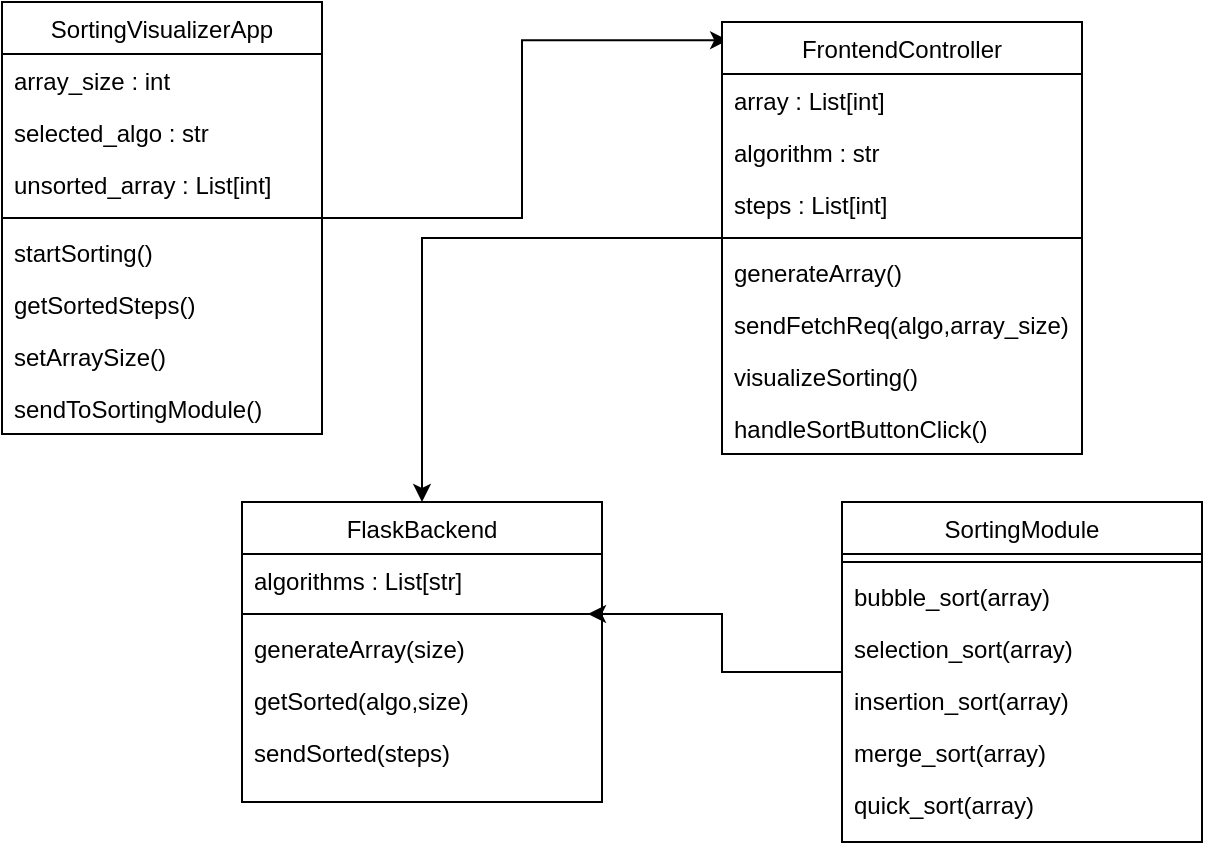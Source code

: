 <mxfile version="24.8.1">
  <diagram id="C5RBs43oDa-KdzZeNtuy" name="Page-1">
    <mxGraphModel dx="1215" dy="484" grid="1" gridSize="10" guides="1" tooltips="1" connect="1" arrows="1" fold="1" page="1" pageScale="1" pageWidth="827" pageHeight="1169" math="0" shadow="0">
      <root>
        <mxCell id="WIyWlLk6GJQsqaUBKTNV-0" />
        <mxCell id="WIyWlLk6GJQsqaUBKTNV-1" parent="WIyWlLk6GJQsqaUBKTNV-0" />
        <mxCell id="Bio7iDZizgWEaRKCL0Zv-35" value="" style="edgeStyle=orthogonalEdgeStyle;rounded=0;orthogonalLoop=1;jettySize=auto;html=1;entryX=0.017;entryY=0.042;entryDx=0;entryDy=0;entryPerimeter=0;" edge="1" parent="WIyWlLk6GJQsqaUBKTNV-1" source="zkfFHV4jXpPFQw0GAbJ--17" target="Bio7iDZizgWEaRKCL0Zv-4">
          <mxGeometry relative="1" as="geometry" />
        </mxCell>
        <mxCell id="zkfFHV4jXpPFQw0GAbJ--17" value="SortingVisualizerApp" style="swimlane;fontStyle=0;align=center;verticalAlign=top;childLayout=stackLayout;horizontal=1;startSize=26;horizontalStack=0;resizeParent=1;resizeLast=0;collapsible=1;marginBottom=0;rounded=0;shadow=0;strokeWidth=1;" parent="WIyWlLk6GJQsqaUBKTNV-1" vertex="1">
          <mxGeometry x="170" y="20" width="160" height="216" as="geometry">
            <mxRectangle x="550" y="140" width="160" height="26" as="alternateBounds" />
          </mxGeometry>
        </mxCell>
        <mxCell id="zkfFHV4jXpPFQw0GAbJ--18" value="array_size : int" style="text;align=left;verticalAlign=top;spacingLeft=4;spacingRight=4;overflow=hidden;rotatable=0;points=[[0,0.5],[1,0.5]];portConstraint=eastwest;" parent="zkfFHV4jXpPFQw0GAbJ--17" vertex="1">
          <mxGeometry y="26" width="160" height="26" as="geometry" />
        </mxCell>
        <mxCell id="zkfFHV4jXpPFQw0GAbJ--19" value="selected_algo : str" style="text;align=left;verticalAlign=top;spacingLeft=4;spacingRight=4;overflow=hidden;rotatable=0;points=[[0,0.5],[1,0.5]];portConstraint=eastwest;rounded=0;shadow=0;html=0;" parent="zkfFHV4jXpPFQw0GAbJ--17" vertex="1">
          <mxGeometry y="52" width="160" height="26" as="geometry" />
        </mxCell>
        <mxCell id="zkfFHV4jXpPFQw0GAbJ--20" value="unsorted_array : List[int]" style="text;align=left;verticalAlign=top;spacingLeft=4;spacingRight=4;overflow=hidden;rotatable=0;points=[[0,0.5],[1,0.5]];portConstraint=eastwest;rounded=0;shadow=0;html=0;" parent="zkfFHV4jXpPFQw0GAbJ--17" vertex="1">
          <mxGeometry y="78" width="160" height="26" as="geometry" />
        </mxCell>
        <mxCell id="zkfFHV4jXpPFQw0GAbJ--23" value="" style="line;html=1;strokeWidth=1;align=left;verticalAlign=middle;spacingTop=-1;spacingLeft=3;spacingRight=3;rotatable=0;labelPosition=right;points=[];portConstraint=eastwest;" parent="zkfFHV4jXpPFQw0GAbJ--17" vertex="1">
          <mxGeometry y="104" width="160" height="8" as="geometry" />
        </mxCell>
        <mxCell id="zkfFHV4jXpPFQw0GAbJ--24" value="startSorting()&#xa;" style="text;align=left;verticalAlign=top;spacingLeft=4;spacingRight=4;overflow=hidden;rotatable=0;points=[[0,0.5],[1,0.5]];portConstraint=eastwest;" parent="zkfFHV4jXpPFQw0GAbJ--17" vertex="1">
          <mxGeometry y="112" width="160" height="26" as="geometry" />
        </mxCell>
        <mxCell id="zkfFHV4jXpPFQw0GAbJ--25" value="getSortedSteps()" style="text;align=left;verticalAlign=top;spacingLeft=4;spacingRight=4;overflow=hidden;rotatable=0;points=[[0,0.5],[1,0.5]];portConstraint=eastwest;" parent="zkfFHV4jXpPFQw0GAbJ--17" vertex="1">
          <mxGeometry y="138" width="160" height="26" as="geometry" />
        </mxCell>
        <mxCell id="Bio7iDZizgWEaRKCL0Zv-2" value="setArraySize()" style="text;align=left;verticalAlign=top;spacingLeft=4;spacingRight=4;overflow=hidden;rotatable=0;points=[[0,0.5],[1,0.5]];portConstraint=eastwest;" vertex="1" parent="zkfFHV4jXpPFQw0GAbJ--17">
          <mxGeometry y="164" width="160" height="26" as="geometry" />
        </mxCell>
        <mxCell id="Bio7iDZizgWEaRKCL0Zv-3" value="sendToSortingModule()" style="text;align=left;verticalAlign=top;spacingLeft=4;spacingRight=4;overflow=hidden;rotatable=0;points=[[0,0.5],[1,0.5]];portConstraint=eastwest;" vertex="1" parent="zkfFHV4jXpPFQw0GAbJ--17">
          <mxGeometry y="190" width="160" height="26" as="geometry" />
        </mxCell>
        <mxCell id="Bio7iDZizgWEaRKCL0Zv-38" style="edgeStyle=orthogonalEdgeStyle;rounded=0;orthogonalLoop=1;jettySize=auto;html=1;entryX=0.5;entryY=0;entryDx=0;entryDy=0;" edge="1" parent="WIyWlLk6GJQsqaUBKTNV-1" source="Bio7iDZizgWEaRKCL0Zv-4" target="Bio7iDZizgWEaRKCL0Zv-13">
          <mxGeometry relative="1" as="geometry" />
        </mxCell>
        <mxCell id="Bio7iDZizgWEaRKCL0Zv-4" value="FrontendController" style="swimlane;fontStyle=0;align=center;verticalAlign=top;childLayout=stackLayout;horizontal=1;startSize=26;horizontalStack=0;resizeParent=1;resizeLast=0;collapsible=1;marginBottom=0;rounded=0;shadow=0;strokeWidth=1;" vertex="1" parent="WIyWlLk6GJQsqaUBKTNV-1">
          <mxGeometry x="530" y="30" width="180" height="216" as="geometry">
            <mxRectangle x="550" y="140" width="160" height="26" as="alternateBounds" />
          </mxGeometry>
        </mxCell>
        <mxCell id="Bio7iDZizgWEaRKCL0Zv-5" value="array : List[int]" style="text;align=left;verticalAlign=top;spacingLeft=4;spacingRight=4;overflow=hidden;rotatable=0;points=[[0,0.5],[1,0.5]];portConstraint=eastwest;" vertex="1" parent="Bio7iDZizgWEaRKCL0Zv-4">
          <mxGeometry y="26" width="180" height="26" as="geometry" />
        </mxCell>
        <mxCell id="Bio7iDZizgWEaRKCL0Zv-6" value="algorithm : str" style="text;align=left;verticalAlign=top;spacingLeft=4;spacingRight=4;overflow=hidden;rotatable=0;points=[[0,0.5],[1,0.5]];portConstraint=eastwest;rounded=0;shadow=0;html=0;" vertex="1" parent="Bio7iDZizgWEaRKCL0Zv-4">
          <mxGeometry y="52" width="180" height="26" as="geometry" />
        </mxCell>
        <mxCell id="Bio7iDZizgWEaRKCL0Zv-7" value="steps : List[int]" style="text;align=left;verticalAlign=top;spacingLeft=4;spacingRight=4;overflow=hidden;rotatable=0;points=[[0,0.5],[1,0.5]];portConstraint=eastwest;rounded=0;shadow=0;html=0;" vertex="1" parent="Bio7iDZizgWEaRKCL0Zv-4">
          <mxGeometry y="78" width="180" height="26" as="geometry" />
        </mxCell>
        <mxCell id="Bio7iDZizgWEaRKCL0Zv-8" value="" style="line;html=1;strokeWidth=1;align=left;verticalAlign=middle;spacingTop=-1;spacingLeft=3;spacingRight=3;rotatable=0;labelPosition=right;points=[];portConstraint=eastwest;" vertex="1" parent="Bio7iDZizgWEaRKCL0Zv-4">
          <mxGeometry y="104" width="180" height="8" as="geometry" />
        </mxCell>
        <mxCell id="Bio7iDZizgWEaRKCL0Zv-9" value="generateArray()" style="text;align=left;verticalAlign=top;spacingLeft=4;spacingRight=4;overflow=hidden;rotatable=0;points=[[0,0.5],[1,0.5]];portConstraint=eastwest;" vertex="1" parent="Bio7iDZizgWEaRKCL0Zv-4">
          <mxGeometry y="112" width="180" height="26" as="geometry" />
        </mxCell>
        <mxCell id="Bio7iDZizgWEaRKCL0Zv-10" value="sendFetchReq(algo,array_size)" style="text;align=left;verticalAlign=top;spacingLeft=4;spacingRight=4;overflow=hidden;rotatable=0;points=[[0,0.5],[1,0.5]];portConstraint=eastwest;" vertex="1" parent="Bio7iDZizgWEaRKCL0Zv-4">
          <mxGeometry y="138" width="180" height="26" as="geometry" />
        </mxCell>
        <mxCell id="Bio7iDZizgWEaRKCL0Zv-11" value="visualizeSorting()" style="text;align=left;verticalAlign=top;spacingLeft=4;spacingRight=4;overflow=hidden;rotatable=0;points=[[0,0.5],[1,0.5]];portConstraint=eastwest;" vertex="1" parent="Bio7iDZizgWEaRKCL0Zv-4">
          <mxGeometry y="164" width="180" height="26" as="geometry" />
        </mxCell>
        <mxCell id="Bio7iDZizgWEaRKCL0Zv-12" value="handleSortButtonClick()" style="text;align=left;verticalAlign=top;spacingLeft=4;spacingRight=4;overflow=hidden;rotatable=0;points=[[0,0.5],[1,0.5]];portConstraint=eastwest;" vertex="1" parent="Bio7iDZizgWEaRKCL0Zv-4">
          <mxGeometry y="190" width="180" height="26" as="geometry" />
        </mxCell>
        <mxCell id="Bio7iDZizgWEaRKCL0Zv-13" value="FlaskBackend" style="swimlane;fontStyle=0;align=center;verticalAlign=top;childLayout=stackLayout;horizontal=1;startSize=26;horizontalStack=0;resizeParent=1;resizeLast=0;collapsible=1;marginBottom=0;rounded=0;shadow=0;strokeWidth=1;" vertex="1" parent="WIyWlLk6GJQsqaUBKTNV-1">
          <mxGeometry x="290" y="270" width="180" height="150" as="geometry">
            <mxRectangle x="550" y="140" width="160" height="26" as="alternateBounds" />
          </mxGeometry>
        </mxCell>
        <mxCell id="Bio7iDZizgWEaRKCL0Zv-15" value="algorithms : List[str]" style="text;align=left;verticalAlign=top;spacingLeft=4;spacingRight=4;overflow=hidden;rotatable=0;points=[[0,0.5],[1,0.5]];portConstraint=eastwest;rounded=0;shadow=0;html=0;" vertex="1" parent="Bio7iDZizgWEaRKCL0Zv-13">
          <mxGeometry y="26" width="180" height="26" as="geometry" />
        </mxCell>
        <mxCell id="Bio7iDZizgWEaRKCL0Zv-17" value="" style="line;html=1;strokeWidth=1;align=left;verticalAlign=middle;spacingTop=-1;spacingLeft=3;spacingRight=3;rotatable=0;labelPosition=right;points=[];portConstraint=eastwest;" vertex="1" parent="Bio7iDZizgWEaRKCL0Zv-13">
          <mxGeometry y="52" width="180" height="8" as="geometry" />
        </mxCell>
        <mxCell id="Bio7iDZizgWEaRKCL0Zv-18" value="generateArray(size)" style="text;align=left;verticalAlign=top;spacingLeft=4;spacingRight=4;overflow=hidden;rotatable=0;points=[[0,0.5],[1,0.5]];portConstraint=eastwest;" vertex="1" parent="Bio7iDZizgWEaRKCL0Zv-13">
          <mxGeometry y="60" width="180" height="26" as="geometry" />
        </mxCell>
        <mxCell id="Bio7iDZizgWEaRKCL0Zv-19" value="getSorted(algo,size)" style="text;align=left;verticalAlign=top;spacingLeft=4;spacingRight=4;overflow=hidden;rotatable=0;points=[[0,0.5],[1,0.5]];portConstraint=eastwest;" vertex="1" parent="Bio7iDZizgWEaRKCL0Zv-13">
          <mxGeometry y="86" width="180" height="26" as="geometry" />
        </mxCell>
        <mxCell id="Bio7iDZizgWEaRKCL0Zv-20" value="sendSorted(steps)" style="text;align=left;verticalAlign=top;spacingLeft=4;spacingRight=4;overflow=hidden;rotatable=0;points=[[0,0.5],[1,0.5]];portConstraint=eastwest;" vertex="1" parent="Bio7iDZizgWEaRKCL0Zv-13">
          <mxGeometry y="112" width="180" height="26" as="geometry" />
        </mxCell>
        <mxCell id="Bio7iDZizgWEaRKCL0Zv-22" value="SortingModule" style="swimlane;fontStyle=0;align=center;verticalAlign=top;childLayout=stackLayout;horizontal=1;startSize=26;horizontalStack=0;resizeParent=1;resizeLast=0;collapsible=1;marginBottom=0;rounded=0;shadow=0;strokeWidth=1;" vertex="1" parent="WIyWlLk6GJQsqaUBKTNV-1">
          <mxGeometry x="590" y="270" width="180" height="170" as="geometry">
            <mxRectangle x="550" y="140" width="160" height="26" as="alternateBounds" />
          </mxGeometry>
        </mxCell>
        <mxCell id="Bio7iDZizgWEaRKCL0Zv-24" value="" style="line;html=1;strokeWidth=1;align=left;verticalAlign=middle;spacingTop=-1;spacingLeft=3;spacingRight=3;rotatable=0;labelPosition=right;points=[];portConstraint=eastwest;" vertex="1" parent="Bio7iDZizgWEaRKCL0Zv-22">
          <mxGeometry y="26" width="180" height="8" as="geometry" />
        </mxCell>
        <mxCell id="Bio7iDZizgWEaRKCL0Zv-25" value="bubble_sort(array)" style="text;align=left;verticalAlign=top;spacingLeft=4;spacingRight=4;overflow=hidden;rotatable=0;points=[[0,0.5],[1,0.5]];portConstraint=eastwest;" vertex="1" parent="Bio7iDZizgWEaRKCL0Zv-22">
          <mxGeometry y="34" width="180" height="26" as="geometry" />
        </mxCell>
        <mxCell id="Bio7iDZizgWEaRKCL0Zv-28" value="selection_sort(array)" style="text;align=left;verticalAlign=top;spacingLeft=4;spacingRight=4;overflow=hidden;rotatable=0;points=[[0,0.5],[1,0.5]];portConstraint=eastwest;" vertex="1" parent="Bio7iDZizgWEaRKCL0Zv-22">
          <mxGeometry y="60" width="180" height="26" as="geometry" />
        </mxCell>
        <mxCell id="Bio7iDZizgWEaRKCL0Zv-29" value="insertion_sort(array)" style="text;align=left;verticalAlign=top;spacingLeft=4;spacingRight=4;overflow=hidden;rotatable=0;points=[[0,0.5],[1,0.5]];portConstraint=eastwest;" vertex="1" parent="Bio7iDZizgWEaRKCL0Zv-22">
          <mxGeometry y="86" width="180" height="26" as="geometry" />
        </mxCell>
        <mxCell id="Bio7iDZizgWEaRKCL0Zv-30" value="merge_sort(array)" style="text;align=left;verticalAlign=top;spacingLeft=4;spacingRight=4;overflow=hidden;rotatable=0;points=[[0,0.5],[1,0.5]];portConstraint=eastwest;" vertex="1" parent="Bio7iDZizgWEaRKCL0Zv-22">
          <mxGeometry y="112" width="180" height="26" as="geometry" />
        </mxCell>
        <mxCell id="Bio7iDZizgWEaRKCL0Zv-31" value="quick_sort(array)" style="text;align=left;verticalAlign=top;spacingLeft=4;spacingRight=4;overflow=hidden;rotatable=0;points=[[0,0.5],[1,0.5]];portConstraint=eastwest;" vertex="1" parent="Bio7iDZizgWEaRKCL0Zv-22">
          <mxGeometry y="138" width="180" height="26" as="geometry" />
        </mxCell>
        <mxCell id="Bio7iDZizgWEaRKCL0Zv-39" style="edgeStyle=orthogonalEdgeStyle;rounded=0;orthogonalLoop=1;jettySize=auto;html=1;entryX=0.961;entryY=0.5;entryDx=0;entryDy=0;entryPerimeter=0;" edge="1" parent="WIyWlLk6GJQsqaUBKTNV-1" source="Bio7iDZizgWEaRKCL0Zv-22" target="Bio7iDZizgWEaRKCL0Zv-17">
          <mxGeometry relative="1" as="geometry" />
        </mxCell>
      </root>
    </mxGraphModel>
  </diagram>
</mxfile>
